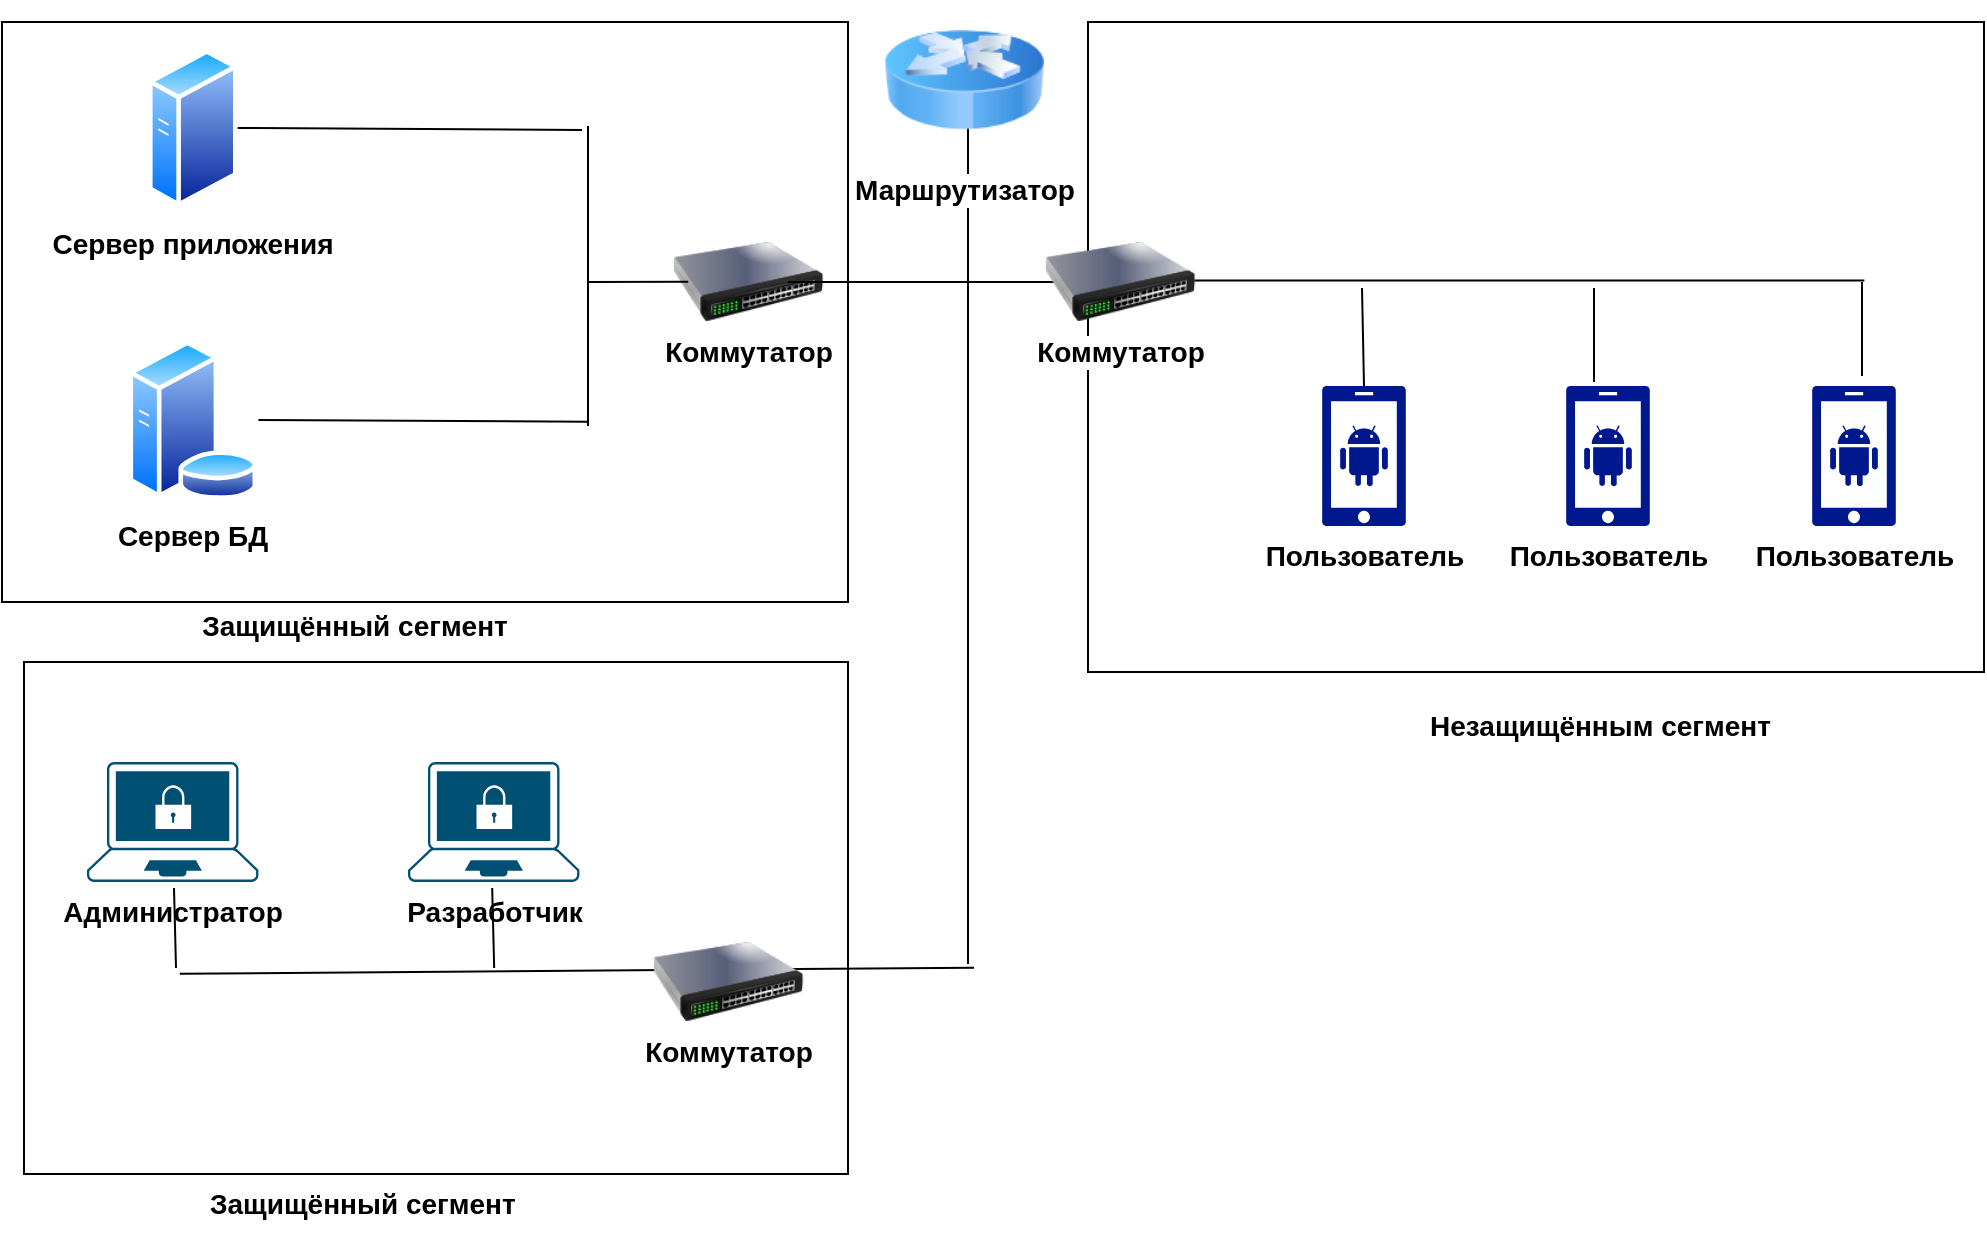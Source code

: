 <mxfile version="19.0.3" type="github">
  <diagram id="sJbMyrKm-ca9RMT0lqFK" name="Page-1">
    <mxGraphModel dx="2067" dy="643" grid="0" gridSize="10" guides="1" tooltips="1" connect="1" arrows="1" fold="1" page="1" pageScale="1" pageWidth="827" pageHeight="1169" math="0" shadow="0">
      <root>
        <mxCell id="0" />
        <mxCell id="1" parent="0" />
        <mxCell id="jYwWDvMQ2mVFs24kCtVH-10" value="" style="rounded=0;whiteSpace=wrap;html=1;sketch=0;fontSize=14;labelBackgroundColor=default;fontStyle=1;" parent="1" vertex="1">
          <mxGeometry x="470" y="40" width="448" height="325" as="geometry" />
        </mxCell>
        <mxCell id="jYwWDvMQ2mVFs24kCtVH-8" value="" style="rounded=0;whiteSpace=wrap;html=1;sketch=0;fontSize=14;labelBackgroundColor=default;fontStyle=1" parent="1" vertex="1">
          <mxGeometry x="-73" y="40" width="423" height="290" as="geometry" />
        </mxCell>
        <mxCell id="jYwWDvMQ2mVFs24kCtVH-1" value="Сервер приложения" style="aspect=fixed;perimeter=ellipsePerimeter;html=1;align=center;shadow=0;dashed=0;spacingTop=3;image;image=img/lib/active_directory/generic_server.svg;fillColor=#B2C9AB;strokeColor=#788AA3;fontColor=#000000;fontSize=14;labelBackgroundColor=default;fontStyle=1" parent="1" vertex="1">
          <mxGeometry y="53" width="44.8" height="80" as="geometry" />
        </mxCell>
        <mxCell id="jYwWDvMQ2mVFs24kCtVH-2" value="Сервер БД" style="aspect=fixed;perimeter=ellipsePerimeter;html=1;align=center;shadow=0;dashed=0;spacingTop=3;image;image=img/lib/active_directory/database_server.svg;fillColor=#B2C9AB;strokeColor=#788AA3;fontColor=#000000;fontSize=14;labelBackgroundColor=default;fontStyle=1" parent="1" vertex="1">
          <mxGeometry x="-10.4" y="199" width="65.6" height="80" as="geometry" />
        </mxCell>
        <mxCell id="jYwWDvMQ2mVFs24kCtVH-4" value="Коммутатор" style="image;html=1;image=img/lib/clip_art/networking/Switch_128x128.png;fillColor=#B2C9AB;strokeColor=#788AA3;fontColor=#000000;fontSize=14;labelBackgroundColor=default;fontStyle=1" parent="1" vertex="1">
          <mxGeometry x="260" y="150" width="80" height="40" as="geometry" />
        </mxCell>
        <mxCell id="jYwWDvMQ2mVFs24kCtVH-16" value="&lt;span style=&quot;font-size: 14px;&quot;&gt;&lt;font style=&quot;font-size: 14px;&quot;&gt;Пользователь&lt;/font&gt;&lt;/span&gt;" style="sketch=0;aspect=fixed;pointerEvents=1;shadow=0;dashed=0;html=1;strokeColor=none;labelPosition=center;verticalLabelPosition=bottom;verticalAlign=top;align=center;fillColor=#00188D;shape=mxgraph.mscae.enterprise.android_phone;rounded=0;fontColor=#000000;fontSize=14;labelBackgroundColor=default;fontStyle=1" parent="1" vertex="1">
          <mxGeometry x="587" y="222" width="42" height="70" as="geometry" />
        </mxCell>
        <mxCell id="jYwWDvMQ2mVFs24kCtVH-17" value="&lt;span style=&quot;font-size: 14px;&quot;&gt;&lt;font style=&quot;font-size: 14px;&quot;&gt;Пользователь&lt;/font&gt;&lt;/span&gt;" style="sketch=0;aspect=fixed;pointerEvents=1;shadow=0;dashed=0;html=1;strokeColor=none;labelPosition=center;verticalLabelPosition=bottom;verticalAlign=top;align=center;fillColor=#00188D;shape=mxgraph.mscae.enterprise.android_phone;rounded=0;fontColor=#000000;fontSize=14;labelBackgroundColor=default;fontStyle=1" parent="1" vertex="1">
          <mxGeometry x="709" y="222" width="42" height="70" as="geometry" />
        </mxCell>
        <mxCell id="jYwWDvMQ2mVFs24kCtVH-18" value="Пользователь" style="sketch=0;aspect=fixed;pointerEvents=1;shadow=0;dashed=0;html=1;strokeColor=none;labelPosition=center;verticalLabelPosition=bottom;verticalAlign=top;align=center;fillColor=#00188D;shape=mxgraph.mscae.enterprise.android_phone;rounded=0;fontColor=#000000;fontSize=14;labelBackgroundColor=default;fontStyle=1" parent="1" vertex="1">
          <mxGeometry x="832" y="222" width="42" height="70" as="geometry" />
        </mxCell>
        <mxCell id="jYwWDvMQ2mVFs24kCtVH-20" value="" style="rounded=0;whiteSpace=wrap;html=1;sketch=0;fontSize=14;labelBackgroundColor=default;fontStyle=1" parent="1" vertex="1">
          <mxGeometry x="-62" y="360" width="412" height="256" as="geometry" />
        </mxCell>
        <mxCell id="jYwWDvMQ2mVFs24kCtVH-22" value="Разработчик" style="points=[[0.13,0.02,0],[0.5,0,0],[0.87,0.02,0],[0.885,0.4,0],[0.985,0.985,0],[0.5,1,0],[0.015,0.985,0],[0.115,0.4,0]];verticalLabelPosition=bottom;sketch=0;html=1;verticalAlign=top;aspect=fixed;align=center;pointerEvents=1;shape=mxgraph.cisco19.secure_endpoints;fillColor=#005073;strokeColor=none;rounded=0;fontColor=#000000;fontSize=14;labelBackgroundColor=default;fontStyle=1" parent="1" vertex="1">
          <mxGeometry x="130" y="410" width="85.71" height="60" as="geometry" />
        </mxCell>
        <mxCell id="jYwWDvMQ2mVFs24kCtVH-28" value="" style="endArrow=none;html=1;rounded=1;sketch=0;fontColor=#000000;strokeColor=#000000;fillColor=#B2C9AB;exitX=1;exitY=0.5;exitDx=0;exitDy=0;strokeWidth=1;fontSize=14;labelBackgroundColor=default;fontStyle=1" parent="1" source="jYwWDvMQ2mVFs24kCtVH-1" edge="1">
          <mxGeometry width="50" height="50" relative="1" as="geometry">
            <mxPoint x="340" y="350" as="sourcePoint" />
            <mxPoint x="217" y="94" as="targetPoint" />
          </mxGeometry>
        </mxCell>
        <mxCell id="jYwWDvMQ2mVFs24kCtVH-29" value="" style="endArrow=none;html=1;rounded=1;sketch=0;fontColor=#000000;strokeColor=#000000;fillColor=#B2C9AB;exitX=1;exitY=0.5;exitDx=0;exitDy=0;entryX=0.581;entryY=0.172;entryDx=0;entryDy=0;entryPerimeter=0;strokeWidth=1;fontSize=14;labelBackgroundColor=default;fontStyle=1" parent="1" source="jYwWDvMQ2mVFs24kCtVH-2" edge="1">
          <mxGeometry width="50" height="50" relative="1" as="geometry">
            <mxPoint x="154.8" y="240" as="sourcePoint" />
            <mxPoint x="220.11" y="239.88" as="targetPoint" />
          </mxGeometry>
        </mxCell>
        <mxCell id="jYwWDvMQ2mVFs24kCtVH-30" value="" style="endArrow=none;html=1;rounded=1;sketch=0;fontColor=#000000;strokeColor=#000000;fillColor=#B2C9AB;strokeWidth=1;fontSize=14;labelBackgroundColor=default;fontStyle=1" parent="1" edge="1">
          <mxGeometry width="50" height="50" relative="1" as="geometry">
            <mxPoint x="220" y="242" as="sourcePoint" />
            <mxPoint x="220" y="92" as="targetPoint" />
          </mxGeometry>
        </mxCell>
        <mxCell id="jYwWDvMQ2mVFs24kCtVH-31" value="" style="endArrow=none;html=1;rounded=1;sketch=0;fontColor=#000000;strokeColor=#000000;fillColor=#B2C9AB;entryX=0.581;entryY=0.172;entryDx=0;entryDy=0;entryPerimeter=0;fontSize=14;labelBackgroundColor=default;fontStyle=1" parent="1" edge="1">
          <mxGeometry width="50" height="50" relative="1" as="geometry">
            <mxPoint x="220" y="170" as="sourcePoint" />
            <mxPoint x="270.11" y="169.88" as="targetPoint" />
          </mxGeometry>
        </mxCell>
        <mxCell id="jYwWDvMQ2mVFs24kCtVH-32" value="" style="endArrow=none;html=1;rounded=1;sketch=0;fontColor=#000000;strokeColor=#000000;fillColor=#B2C9AB;exitX=0.75;exitY=0.5;exitDx=0;exitDy=0;exitPerimeter=0;strokeWidth=1;fontSize=14;labelBackgroundColor=default;fontStyle=1" parent="1" source="jYwWDvMQ2mVFs24kCtVH-4" edge="1">
          <mxGeometry width="50" height="50" relative="1" as="geometry">
            <mxPoint x="450" y="160.0" as="sourcePoint" />
            <mxPoint x="490" y="170" as="targetPoint" />
          </mxGeometry>
        </mxCell>
        <mxCell id="jYwWDvMQ2mVFs24kCtVH-33" value="" style="endArrow=none;html=1;rounded=1;sketch=0;fontColor=#000000;strokeColor=#000000;fillColor=#B2C9AB;strokeWidth=1;fontSize=14;labelBackgroundColor=default;fontStyle=1" parent="1" edge="1">
          <mxGeometry width="50" height="50" relative="1" as="geometry">
            <mxPoint x="410" y="511" as="sourcePoint" />
            <mxPoint x="410" y="60" as="targetPoint" />
          </mxGeometry>
        </mxCell>
        <mxCell id="jYwWDvMQ2mVFs24kCtVH-34" value="" style="endArrow=none;html=1;rounded=1;sketch=0;fontColor=#000000;strokeColor=#000000;fillColor=#B2C9AB;entryX=0.581;entryY=0.172;entryDx=0;entryDy=0;entryPerimeter=0;exitX=0.189;exitY=0.609;exitDx=0;exitDy=0;exitPerimeter=0;strokeWidth=1;fontSize=14;labelBackgroundColor=default;fontStyle=1" parent="1" source="jYwWDvMQ2mVFs24kCtVH-20" edge="1">
          <mxGeometry width="50" height="50" relative="1" as="geometry">
            <mxPoint x="360" y="513.0" as="sourcePoint" />
            <mxPoint x="413" y="512.88" as="targetPoint" />
          </mxGeometry>
        </mxCell>
        <mxCell id="jYwWDvMQ2mVFs24kCtVH-23" value="Коммутатор" style="image;html=1;image=img/lib/clip_art/networking/Switch_128x128.png;fillColor=#B2C9AB;strokeColor=#788AA3;fontColor=#000000;fontSize=14;labelBackgroundColor=default;fontStyle=1" parent="1" vertex="1">
          <mxGeometry x="250" y="500" width="80" height="40" as="geometry" />
        </mxCell>
        <mxCell id="jYwWDvMQ2mVFs24kCtVH-21" value="Администратор" style="points=[[0.13,0.02,0],[0.5,0,0],[0.87,0.02,0],[0.885,0.4,0],[0.985,0.985,0],[0.5,1,0],[0.015,0.985,0],[0.115,0.4,0]];verticalLabelPosition=bottom;sketch=0;html=1;verticalAlign=top;aspect=fixed;align=center;pointerEvents=1;shape=mxgraph.cisco19.secure_endpoints;fillColor=#005073;strokeColor=none;rounded=0;fontColor=#000000;fontSize=14;labelBackgroundColor=default;fontStyle=1" parent="1" vertex="1">
          <mxGeometry x="-30.51" y="410" width="85.71" height="60" as="geometry" />
        </mxCell>
        <mxCell id="jYwWDvMQ2mVFs24kCtVH-36" value="" style="endArrow=none;html=1;rounded=1;sketch=0;fontColor=#000000;strokeColor=#000000;fillColor=#B2C9AB;strokeWidth=1;fontSize=14;labelBackgroundColor=default;fontStyle=1" parent="1" edge="1">
          <mxGeometry width="50" height="50" relative="1" as="geometry">
            <mxPoint x="14" y="513" as="sourcePoint" />
            <mxPoint x="13" y="473" as="targetPoint" />
          </mxGeometry>
        </mxCell>
        <mxCell id="jYwWDvMQ2mVFs24kCtVH-37" value="" style="endArrow=none;html=1;rounded=1;sketch=0;fontColor=#000000;strokeColor=#000000;fillColor=#B2C9AB;strokeWidth=1;fontSize=14;labelBackgroundColor=default;fontStyle=1" parent="1" edge="1">
          <mxGeometry width="50" height="50" relative="1" as="geometry">
            <mxPoint x="173.09" y="513" as="sourcePoint" />
            <mxPoint x="172.09" y="473" as="targetPoint" />
          </mxGeometry>
        </mxCell>
        <mxCell id="jYwWDvMQ2mVFs24kCtVH-38" value="" style="endArrow=none;html=1;rounded=1;sketch=0;fontColor=#000000;strokeColor=#000000;fillColor=#B2C9AB;entryX=0.581;entryY=0.172;entryDx=0;entryDy=0;entryPerimeter=0;exitX=0.177;exitY=0.805;exitDx=0;exitDy=0;exitPerimeter=0;strokeWidth=1;fontSize=14;labelBackgroundColor=default;fontStyle=1" parent="1" edge="1">
          <mxGeometry width="50" height="50" relative="1" as="geometry">
            <mxPoint x="459.004" y="169.3" as="sourcePoint" />
            <mxPoint x="858.19" y="169.23" as="targetPoint" />
          </mxGeometry>
        </mxCell>
        <mxCell id="jYwWDvMQ2mVFs24kCtVH-19" value="Коммутатор" style="image;html=1;image=img/lib/clip_art/networking/Switch_128x128.png;fillColor=#B2C9AB;strokeColor=#788AA3;fontColor=#000000;fontSize=14;labelBackgroundColor=default;fontStyle=1" parent="1" vertex="1">
          <mxGeometry x="446" y="150" width="80" height="40" as="geometry" />
        </mxCell>
        <mxCell id="jYwWDvMQ2mVFs24kCtVH-39" value="" style="endArrow=none;html=1;rounded=1;sketch=0;fontColor=#000000;strokeColor=#000000;fillColor=#B2C9AB;strokeWidth=1;exitX=0.5;exitY=0;exitDx=0;exitDy=0;exitPerimeter=0;fontSize=14;labelBackgroundColor=default;fontStyle=1" parent="1" source="jYwWDvMQ2mVFs24kCtVH-16" edge="1">
          <mxGeometry width="50" height="50" relative="1" as="geometry">
            <mxPoint x="608.0" y="213" as="sourcePoint" />
            <mxPoint x="607" y="173" as="targetPoint" />
          </mxGeometry>
        </mxCell>
        <mxCell id="jYwWDvMQ2mVFs24kCtVH-40" value="" style="endArrow=none;html=1;rounded=1;sketch=0;fontColor=#000000;strokeColor=#000000;fillColor=#B2C9AB;strokeWidth=1;exitX=0.5;exitY=0;exitDx=0;exitDy=0;exitPerimeter=0;fontSize=14;labelBackgroundColor=default;fontStyle=1" parent="1" edge="1">
          <mxGeometry width="50" height="50" relative="1" as="geometry">
            <mxPoint x="723.0" y="220.0" as="sourcePoint" />
            <mxPoint x="723" y="173" as="targetPoint" />
          </mxGeometry>
        </mxCell>
        <mxCell id="jYwWDvMQ2mVFs24kCtVH-41" value="" style="endArrow=none;html=1;rounded=1;sketch=0;fontColor=#000000;strokeColor=#000000;fillColor=#B2C9AB;strokeWidth=1;exitX=0.5;exitY=0;exitDx=0;exitDy=0;exitPerimeter=0;fontSize=14;labelBackgroundColor=default;fontStyle=1" parent="1" edge="1">
          <mxGeometry width="50" height="50" relative="1" as="geometry">
            <mxPoint x="857.0" y="217.0" as="sourcePoint" />
            <mxPoint x="857" y="170" as="targetPoint" />
          </mxGeometry>
        </mxCell>
        <mxCell id="jYwWDvMQ2mVFs24kCtVH-3" value="&lt;span style=&quot;font-size: 14px;&quot;&gt;&lt;font style=&quot;font-size: 14px;&quot;&gt;Маршрутизатор&lt;/font&gt;&lt;/span&gt;" style="image;html=1;image=img/lib/clip_art/networking/Router_Icon_128x128.png;fillColor=#B2C9AB;strokeColor=#788AA3;fontColor=#000000;fontSize=14;labelBackgroundColor=default;fontStyle=1" parent="1" vertex="1">
          <mxGeometry x="368" y="29" width="80" height="80" as="geometry" />
        </mxCell>
        <mxCell id="jYwWDvMQ2mVFs24kCtVH-42" value="Защищённый сегмент" style="text;html=1;align=center;verticalAlign=middle;resizable=0;points=[];autosize=1;strokeColor=none;fillColor=none;fontSize=14;fontColor=#000000;labelBackgroundColor=default;fontStyle=1" parent="1" vertex="1">
          <mxGeometry x="21" y="331" width="163" height="21" as="geometry" />
        </mxCell>
        <mxCell id="jYwWDvMQ2mVFs24kCtVH-43" value="Защищённый сегмент" style="text;whiteSpace=wrap;html=1;fontSize=14;fontColor=#000000;labelBackgroundColor=default;fontStyle=1" parent="1" vertex="1">
          <mxGeometry x="28.996" y="615.997" width="164" height="31" as="geometry" />
        </mxCell>
        <mxCell id="jYwWDvMQ2mVFs24kCtVH-44" value="Незащищённым сегмент" style="text;whiteSpace=wrap;html=1;fontSize=14;fontColor=#000000;labelBackgroundColor=default;fontStyle=1" parent="1" vertex="1">
          <mxGeometry x="639.496" y="376.995" width="181" height="31" as="geometry" />
        </mxCell>
      </root>
    </mxGraphModel>
  </diagram>
</mxfile>
